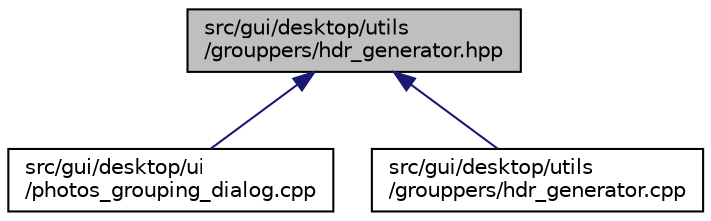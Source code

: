 digraph "src/gui/desktop/utils/grouppers/hdr_generator.hpp"
{
 // LATEX_PDF_SIZE
  edge [fontname="Helvetica",fontsize="10",labelfontname="Helvetica",labelfontsize="10"];
  node [fontname="Helvetica",fontsize="10",shape=record];
  Node1 [label="src/gui/desktop/utils\l/grouppers/hdr_generator.hpp",height=0.2,width=0.4,color="black", fillcolor="grey75", style="filled", fontcolor="black",tooltip=" "];
  Node1 -> Node2 [dir="back",color="midnightblue",fontsize="10",style="solid",fontname="Helvetica"];
  Node2 [label="src/gui/desktop/ui\l/photos_grouping_dialog.cpp",height=0.2,width=0.4,color="black", fillcolor="white", style="filled",URL="$photos__grouping__dialog_8cpp.html",tooltip=" "];
  Node1 -> Node3 [dir="back",color="midnightblue",fontsize="10",style="solid",fontname="Helvetica"];
  Node3 [label="src/gui/desktop/utils\l/grouppers/hdr_generator.cpp",height=0.2,width=0.4,color="black", fillcolor="white", style="filled",URL="$hdr__generator_8cpp.html",tooltip=" "];
}
